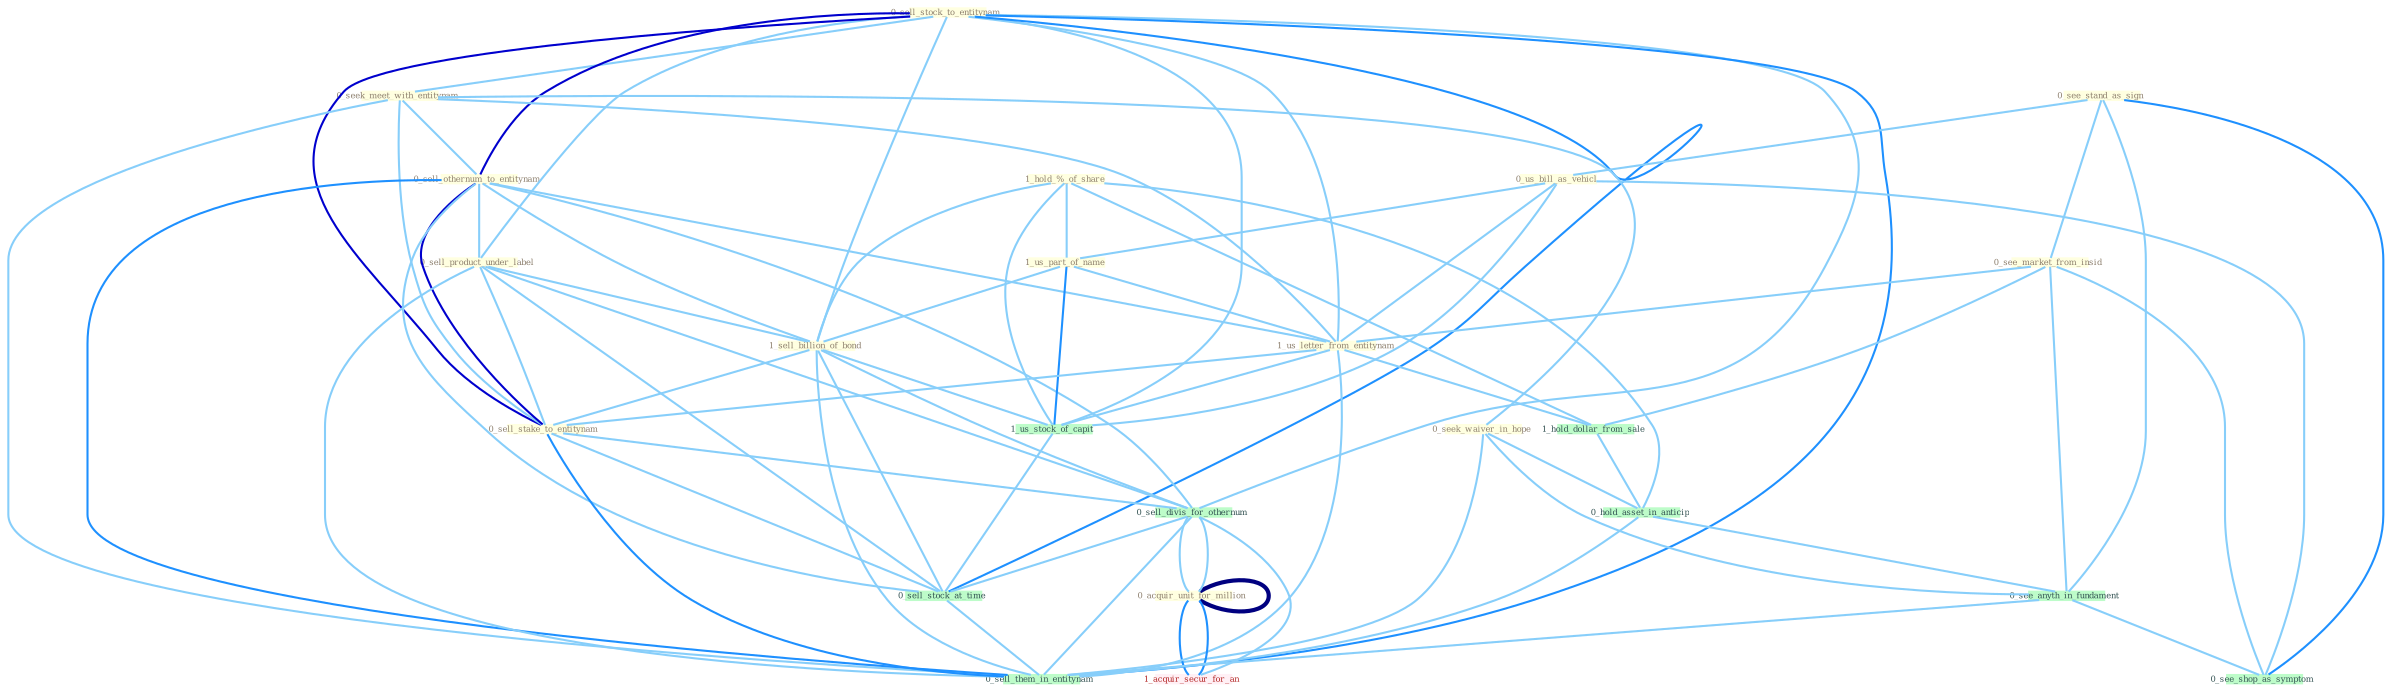 Graph G{ 
    node
    [shape=polygon,style=filled,width=.5,height=.06,color="#BDFCC9",fixedsize=true,fontsize=4,
    fontcolor="#2f4f4f"];
    {node
    [color="#ffffe0", fontcolor="#8b7d6b"] "0_sell_stock_to_entitynam " "0_seek_meet_with_entitynam " "0_seek_waiver_in_hope " "0_see_stand_as_sign " "0_sell_othernum_to_entitynam " "0_us_bill_as_vehicl " "0_see_market_from_insid " "0_sell_product_under_label " "1_hold_%_of_share " "0_acquir_unit_for_million " "1_us_part_of_name " "1_us_letter_from_entitynam " "1_sell_billion_of_bond " "0_sell_stake_to_entitynam "}
{node [color="#fff0f5", fontcolor="#b22222"] "1_acquir_secur_for_an "}
edge [color="#B0E2FF"];

	"0_sell_stock_to_entitynam " -- "0_seek_meet_with_entitynam " [w="1", color="#87cefa" ];
	"0_sell_stock_to_entitynam " -- "0_sell_othernum_to_entitynam " [w="3", color="#0000cd" , len=0.6];
	"0_sell_stock_to_entitynam " -- "0_sell_product_under_label " [w="1", color="#87cefa" ];
	"0_sell_stock_to_entitynam " -- "1_us_letter_from_entitynam " [w="1", color="#87cefa" ];
	"0_sell_stock_to_entitynam " -- "1_sell_billion_of_bond " [w="1", color="#87cefa" ];
	"0_sell_stock_to_entitynam " -- "0_sell_stake_to_entitynam " [w="3", color="#0000cd" , len=0.6];
	"0_sell_stock_to_entitynam " -- "0_sell_divis_for_othernum " [w="1", color="#87cefa" ];
	"0_sell_stock_to_entitynam " -- "1_us_stock_of_capit " [w="1", color="#87cefa" ];
	"0_sell_stock_to_entitynam " -- "0_sell_stock_at_time " [w="2", color="#1e90ff" , len=0.8];
	"0_sell_stock_to_entitynam " -- "0_sell_them_in_entitynam " [w="2", color="#1e90ff" , len=0.8];
	"0_seek_meet_with_entitynam " -- "0_seek_waiver_in_hope " [w="1", color="#87cefa" ];
	"0_seek_meet_with_entitynam " -- "0_sell_othernum_to_entitynam " [w="1", color="#87cefa" ];
	"0_seek_meet_with_entitynam " -- "1_us_letter_from_entitynam " [w="1", color="#87cefa" ];
	"0_seek_meet_with_entitynam " -- "0_sell_stake_to_entitynam " [w="1", color="#87cefa" ];
	"0_seek_meet_with_entitynam " -- "0_sell_them_in_entitynam " [w="1", color="#87cefa" ];
	"0_seek_waiver_in_hope " -- "0_hold_asset_in_anticip " [w="1", color="#87cefa" ];
	"0_seek_waiver_in_hope " -- "0_see_anyth_in_fundament " [w="1", color="#87cefa" ];
	"0_seek_waiver_in_hope " -- "0_sell_them_in_entitynam " [w="1", color="#87cefa" ];
	"0_see_stand_as_sign " -- "0_us_bill_as_vehicl " [w="1", color="#87cefa" ];
	"0_see_stand_as_sign " -- "0_see_market_from_insid " [w="1", color="#87cefa" ];
	"0_see_stand_as_sign " -- "0_see_anyth_in_fundament " [w="1", color="#87cefa" ];
	"0_see_stand_as_sign " -- "0_see_shop_as_symptom " [w="2", color="#1e90ff" , len=0.8];
	"0_sell_othernum_to_entitynam " -- "0_sell_product_under_label " [w="1", color="#87cefa" ];
	"0_sell_othernum_to_entitynam " -- "1_us_letter_from_entitynam " [w="1", color="#87cefa" ];
	"0_sell_othernum_to_entitynam " -- "1_sell_billion_of_bond " [w="1", color="#87cefa" ];
	"0_sell_othernum_to_entitynam " -- "0_sell_stake_to_entitynam " [w="3", color="#0000cd" , len=0.6];
	"0_sell_othernum_to_entitynam " -- "0_sell_divis_for_othernum " [w="1", color="#87cefa" ];
	"0_sell_othernum_to_entitynam " -- "0_sell_stock_at_time " [w="1", color="#87cefa" ];
	"0_sell_othernum_to_entitynam " -- "0_sell_them_in_entitynam " [w="2", color="#1e90ff" , len=0.8];
	"0_us_bill_as_vehicl " -- "1_us_part_of_name " [w="1", color="#87cefa" ];
	"0_us_bill_as_vehicl " -- "1_us_letter_from_entitynam " [w="1", color="#87cefa" ];
	"0_us_bill_as_vehicl " -- "1_us_stock_of_capit " [w="1", color="#87cefa" ];
	"0_us_bill_as_vehicl " -- "0_see_shop_as_symptom " [w="1", color="#87cefa" ];
	"0_see_market_from_insid " -- "1_us_letter_from_entitynam " [w="1", color="#87cefa" ];
	"0_see_market_from_insid " -- "1_hold_dollar_from_sale " [w="1", color="#87cefa" ];
	"0_see_market_from_insid " -- "0_see_anyth_in_fundament " [w="1", color="#87cefa" ];
	"0_see_market_from_insid " -- "0_see_shop_as_symptom " [w="1", color="#87cefa" ];
	"0_sell_product_under_label " -- "1_sell_billion_of_bond " [w="1", color="#87cefa" ];
	"0_sell_product_under_label " -- "0_sell_stake_to_entitynam " [w="1", color="#87cefa" ];
	"0_sell_product_under_label " -- "0_sell_divis_for_othernum " [w="1", color="#87cefa" ];
	"0_sell_product_under_label " -- "0_sell_stock_at_time " [w="1", color="#87cefa" ];
	"0_sell_product_under_label " -- "0_sell_them_in_entitynam " [w="1", color="#87cefa" ];
	"1_hold_%_of_share " -- "1_us_part_of_name " [w="1", color="#87cefa" ];
	"1_hold_%_of_share " -- "1_sell_billion_of_bond " [w="1", color="#87cefa" ];
	"1_hold_%_of_share " -- "1_us_stock_of_capit " [w="1", color="#87cefa" ];
	"1_hold_%_of_share " -- "1_hold_dollar_from_sale " [w="1", color="#87cefa" ];
	"1_hold_%_of_share " -- "0_hold_asset_in_anticip " [w="1", color="#87cefa" ];
	"0_acquir_unit_for_million " -- "0_sell_divis_for_othernum " [w="1", color="#87cefa" ];
	"0_acquir_unit_for_million " -- "1_acquir_secur_for_an " [w="2", color="#1e90ff" , len=0.8];
	"0_acquir_unit_for_million " -- "0_acquir_unit_for_million " [w="4", style=bold, color="#000080", len=0.4];
	"1_us_part_of_name " -- "1_us_letter_from_entitynam " [w="1", color="#87cefa" ];
	"1_us_part_of_name " -- "1_sell_billion_of_bond " [w="1", color="#87cefa" ];
	"1_us_part_of_name " -- "1_us_stock_of_capit " [w="2", color="#1e90ff" , len=0.8];
	"1_us_letter_from_entitynam " -- "0_sell_stake_to_entitynam " [w="1", color="#87cefa" ];
	"1_us_letter_from_entitynam " -- "1_us_stock_of_capit " [w="1", color="#87cefa" ];
	"1_us_letter_from_entitynam " -- "1_hold_dollar_from_sale " [w="1", color="#87cefa" ];
	"1_us_letter_from_entitynam " -- "0_sell_them_in_entitynam " [w="1", color="#87cefa" ];
	"1_sell_billion_of_bond " -- "0_sell_stake_to_entitynam " [w="1", color="#87cefa" ];
	"1_sell_billion_of_bond " -- "0_sell_divis_for_othernum " [w="1", color="#87cefa" ];
	"1_sell_billion_of_bond " -- "1_us_stock_of_capit " [w="1", color="#87cefa" ];
	"1_sell_billion_of_bond " -- "0_sell_stock_at_time " [w="1", color="#87cefa" ];
	"1_sell_billion_of_bond " -- "0_sell_them_in_entitynam " [w="1", color="#87cefa" ];
	"0_sell_stake_to_entitynam " -- "0_sell_divis_for_othernum " [w="1", color="#87cefa" ];
	"0_sell_stake_to_entitynam " -- "0_sell_stock_at_time " [w="1", color="#87cefa" ];
	"0_sell_stake_to_entitynam " -- "0_sell_them_in_entitynam " [w="2", color="#1e90ff" , len=0.8];
	"0_sell_divis_for_othernum " -- "1_acquir_secur_for_an " [w="1", color="#87cefa" ];
	"0_sell_divis_for_othernum " -- "0_sell_stock_at_time " [w="1", color="#87cefa" ];
	"0_sell_divis_for_othernum " -- "0_acquir_unit_for_million " [w="1", color="#87cefa" ];
	"0_sell_divis_for_othernum " -- "0_sell_them_in_entitynam " [w="1", color="#87cefa" ];
	"1_acquir_secur_for_an " -- "0_acquir_unit_for_million " [w="2", color="#1e90ff" , len=0.8];
	"1_us_stock_of_capit " -- "0_sell_stock_at_time " [w="1", color="#87cefa" ];
	"1_hold_dollar_from_sale " -- "0_hold_asset_in_anticip " [w="1", color="#87cefa" ];
	"0_hold_asset_in_anticip " -- "0_see_anyth_in_fundament " [w="1", color="#87cefa" ];
	"0_hold_asset_in_anticip " -- "0_sell_them_in_entitynam " [w="1", color="#87cefa" ];
	"0_sell_stock_at_time " -- "0_sell_them_in_entitynam " [w="1", color="#87cefa" ];
	"0_see_anyth_in_fundament " -- "0_see_shop_as_symptom " [w="1", color="#87cefa" ];
	"0_see_anyth_in_fundament " -- "0_sell_them_in_entitynam " [w="1", color="#87cefa" ];
}